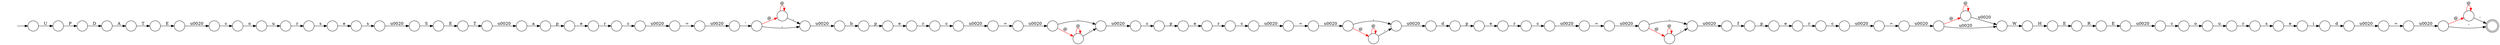 digraph Automaton {
  rankdir = LR;
  0 [shape=circle,label=""];
  0 -> 52 [label="b"]
  1 [shape=circle,label=""];
  1 -> 41 [label="\u0020"]
  2 [shape=circle,label=""];
  2 -> 54 [label="e"]
  3 [shape=circle,label=""];
  3 -> 3 [label="@",color=red]
  3 -> 44 [label=","]
  4 [shape=circle,label=""];
  4 -> 92 [label="="]
  5 [shape=circle,label=""];
  5 -> 20 [label="S"]
  6 [shape=circle,label=""];
  6 -> 45 [label="R"]
  7 [shape=circle,label=""];
  7 -> 5 [label="\u0020"]
  8 [shape=circle,label=""];
  8 -> 75 [label="D"]
  9 [shape=circle,label=""];
  9 -> 6 [label="E"]
  10 [shape=circle,label=""];
  10 -> 31 [label="="]
  11 [shape=circle,label=""];
  11 -> 4 [label="\u0020"]
  12 [shape=circle,label=""];
  12 -> 37 [label="\u0020"]
  13 [shape=circle,label=""];
  13 -> 61 [label="\u0020"]
  14 [shape=circle,label=""];
  14 -> 89 [label="a"]
  15 [shape=circle,label=""];
  15 -> 8 [label="P"]
  16 [shape=circle,label=""];
  16 -> 14 [label="\u0020"]
  17 [shape=circle,label=""];
  17 -> 24 [label="s"]
  18 [shape=circle,label=""];
  18 -> 90 [label="="]
  19 [shape=circle,label=""];
  19 -> 48 [label="e"]
  20 [shape=circle,label=""];
  20 -> 82 [label="E"]
  21 [shape=circle,label=""];
  21 -> 18 [label="\u0020"]
  22 [shape=circle,label=""];
  22 -> 57 [label="e"]
  23 [shape=circle,label=""];
  23 -> 62 [label="p"]
  24 [shape=circle,label=""];
  24 -> 38 [label="e"]
  25 [shape=circle,label=""];
  25 -> 55 [label="@",color=red]
  25 -> 12 [label=","]
  26 [shape=circle,label=""];
  26 -> 81 [label="\u0020"]
  27 [shape=circle,label=""];
  27 -> 77 [label="\u0020"]
  28 [shape=circle,label=""];
  28 -> 93 [label="r"]
  29 [shape=circle,label=""];
  29 -> 51 [label="@",color=red]
  29 -> 47 [label="\u0020"]
  30 [shape=circle,label=""];
  30 -> 27 [label="="]
  31 [shape=circle,label=""];
  31 -> 25 [label="\u0020"]
  32 [shape=circle,label=""];
  32 -> 63 [label="\u0020"]
  33 [shape=circle,label=""];
  33 -> 85 [label="="]
  34 [shape=circle,label=""];
  34 -> 88 [label="e"]
  35 [shape=circle,label=""];
  35 -> 84 [label="r"]
  36 [shape=circle,label=""];
  36 -> 36 [label="@",color=red]
  36 -> 32 [label=","]
  37 [shape=circle,label=""];
  37 -> 74 [label="f"]
  38 [shape=circle,label=""];
  38 -> 53 [label="i"]
  39 [shape=circle,label=""];
  39 -> 72 [label="c"]
  40 [shape=circle,label=""];
  40 -> 43 [label="T"]
  41 [shape=circle,label=""];
  41 -> 71 [label="c"]
  42 [shape=circle,label=""];
  42 -> 87 [label="@",color=red]
  42 -> 70 [label="'"]
  43 [shape=circle,label=""];
  43 -> 1 [label="E"]
  44 [shape=circle,label=""];
  44 -> 0 [label="\u0020"]
  45 [shape=circle,label=""];
  45 -> 13 [label="E"]
  46 [shape=circle,label=""];
  46 -> 86 [label="\u0020"]
  47 [shape=circle,label=""];
  47 -> 50 [label="W"]
  48 [shape=circle,label=""];
  48 -> 91 [label="r"]
  49 [shape=circle,label=""];
  49 -> 10 [label="\u0020"]
  50 [shape=circle,label=""];
  50 -> 9 [label="H"]
  51 [shape=circle,label=""];
  51 -> 51 [label="@",color=red]
  51 -> 47 [label="\u0020"]
  52 [shape=circle,label=""];
  52 -> 34 [label="p"]
  53 [shape=circle,label=""];
  53 -> 21 [label="d"]
  54 [shape=circle,label=""];
  54 -> 7 [label="s"]
  55 [shape=circle,label=""];
  55 -> 55 [label="@",color=red]
  55 -> 12 [label=","]
  56 [shape=circle,label=""];
  56 -> 36 [label="@",color=red]
  56 -> 32 [label=","]
  57 [shape=circle,label=""];
  57 -> 79 [label="r"]
  58 [shape=circle,label=""];
  58 -> 39 [label="r"]
  59 [shape=circle,label=""];
  59 -> 22 [label="p"]
  60 [shape=circle,label=""];
  60 -> 78 [label="c"]
  61 [shape=circle,label=""];
  61 -> 67 [label="c"]
  62 [shape=circle,label=""];
  62 -> 28 [label="e"]
  63 [shape=circle,label=""];
  63 -> 59 [label="d"]
  64 [shape=circle,label=""];
  64 -> 80 [label="u"]
  65 [shape=circle,label=""];
  65 -> 58 [label="e"]
  66 [shape=circle,label=""];
  66 -> 33 [label="\u0020"]
  67 [shape=circle,label=""];
  67 -> 64 [label="o"]
  68 [shape=circle,label=""];
  68 -> 46 [label="="]
  69 [shape=circle,label=""];
  69 -> 3 [label="@",color=red]
  69 -> 44 [label=","]
  70 [shape=doublecircle,label=""];
  71 [shape=circle,label=""];
  71 -> 73 [label="o"]
  72 [shape=circle,label=""];
  72 -> 68 [label="\u0020"]
  73 [shape=circle,label=""];
  73 -> 35 [label="u"]
  74 [shape=circle,label=""];
  74 -> 19 [label="p"]
  75 [shape=circle,label=""];
  75 -> 40 [label="A"]
  76 [shape=circle,label=""];
  initial [shape=plaintext,label=""];
  initial -> 76
  76 -> 15 [label="U"]
  77 [shape=circle,label=""];
  77 -> 83 [label="@",color=red]
  77 -> 26 [label=","]
  78 [shape=circle,label=""];
  78 -> 30 [label="\u0020"]
  79 [shape=circle,label=""];
  79 -> 49 [label="c"]
  80 [shape=circle,label=""];
  80 -> 17 [label="r"]
  81 [shape=circle,label=""];
  81 -> 23 [label="c"]
  82 [shape=circle,label=""];
  82 -> 16 [label="T"]
  83 [shape=circle,label=""];
  83 -> 83 [label="@",color=red]
  83 -> 26 [label=","]
  84 [shape=circle,label=""];
  84 -> 2 [label="s"]
  85 [shape=circle,label=""];
  85 -> 56 [label="\u0020"]
  86 [shape=circle,label=""];
  86 -> 69 [label="'"]
  87 [shape=circle,label=""];
  87 -> 87 [label="@",color=red]
  87 -> 70 [label="'"]
  88 [shape=circle,label=""];
  88 -> 60 [label="r"]
  89 [shape=circle,label=""];
  89 -> 65 [label="p"]
  90 [shape=circle,label=""];
  90 -> 42 [label="\u0020"]
  91 [shape=circle,label=""];
  91 -> 11 [label="c"]
  92 [shape=circle,label=""];
  92 -> 29 [label="\u0020"]
  93 [shape=circle,label=""];
  93 -> 66 [label="c"]
}
